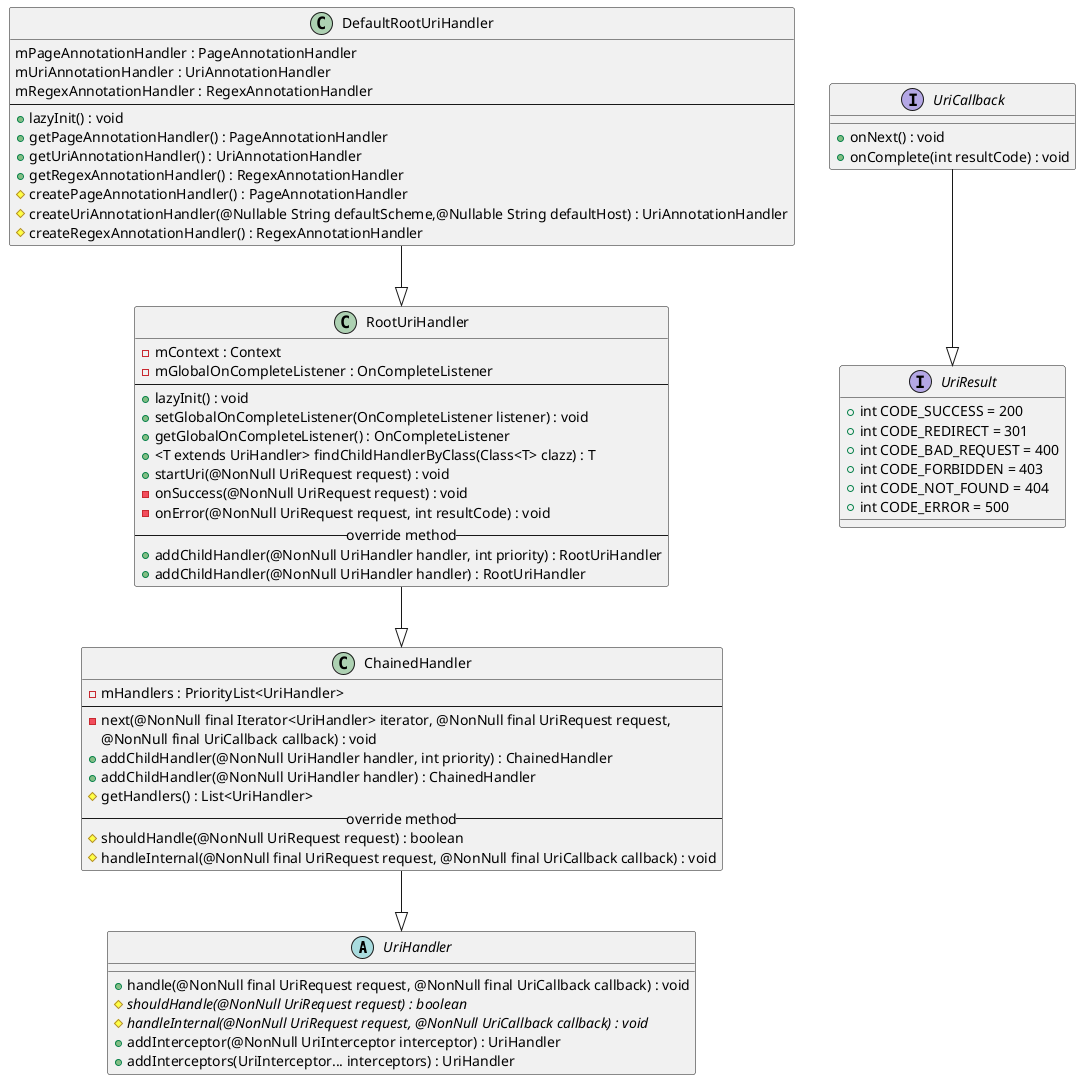 @startuml

abstract class UriHandler {
    + handle(@NonNull final UriRequest request, @NonNull final UriCallback callback) : void
    # {abstract} shouldHandle(@NonNull UriRequest request) : boolean
    # {abstract} handleInternal(@NonNull UriRequest request, @NonNull UriCallback callback) : void
    + addInterceptor(@NonNull UriInterceptor interceptor) : UriHandler
    + addInterceptors(UriInterceptor... interceptors) : UriHandler
}

class ChainedHandler {
    - mHandlers : PriorityList<UriHandler>
    ----
    - next(@NonNull final Iterator<UriHandler> iterator, @NonNull final UriRequest request,
                          @NonNull final UriCallback callback) : void
    + addChildHandler(@NonNull UriHandler handler, int priority) : ChainedHandler
    + addChildHandler(@NonNull UriHandler handler) : ChainedHandler
    # getHandlers() : List<UriHandler>
    -- override method --
    # shouldHandle(@NonNull UriRequest request) : boolean
    # handleInternal(@NonNull final UriRequest request, @NonNull final UriCallback callback) : void
}

class RootUriHandler {
    - mContext : Context
    - mGlobalOnCompleteListener : OnCompleteListener
    ----
    + lazyInit() : void
    + setGlobalOnCompleteListener(OnCompleteListener listener) : void
    + getGlobalOnCompleteListener() : OnCompleteListener
    + <T extends UriHandler> findChildHandlerByClass(Class<T> clazz) : T
    + startUri(@NonNull UriRequest request) : void
    - onSuccess(@NonNull UriRequest request) : void
    - onError(@NonNull UriRequest request, int resultCode) : void
    -- override method --
    + addChildHandler(@NonNull UriHandler handler, int priority) : RootUriHandler
    + addChildHandler(@NonNull UriHandler handler) : RootUriHandler
}

class DefaultRootUriHandler {
    mPageAnnotationHandler : PageAnnotationHandler
    mUriAnnotationHandler : UriAnnotationHandler
    mRegexAnnotationHandler : RegexAnnotationHandler
    ----
    + lazyInit() : void
    + getPageAnnotationHandler() : PageAnnotationHandler
    + getUriAnnotationHandler() : UriAnnotationHandler
    + getRegexAnnotationHandler() : RegexAnnotationHandler
    # createPageAnnotationHandler() : PageAnnotationHandler
    # createUriAnnotationHandler(@Nullable String defaultScheme,@Nullable String defaultHost) : UriAnnotationHandler
    # createRegexAnnotationHandler() : RegexAnnotationHandler
}

interface UriResult {
    + int CODE_SUCCESS = 200
    + int CODE_REDIRECT = 301
    + int CODE_BAD_REQUEST = 400
    + int CODE_FORBIDDEN = 403
    + int CODE_NOT_FOUND = 404
    + int CODE_ERROR = 500
}

interface UriCallback {
    + onNext() : void
    + onComplete(int resultCode) : void
}




ChainedHandler --|> UriHandler
RootUriHandler --|> ChainedHandler
DefaultRootUriHandler --|> RootUriHandler

UriCallback --|> UriResult



@enduml